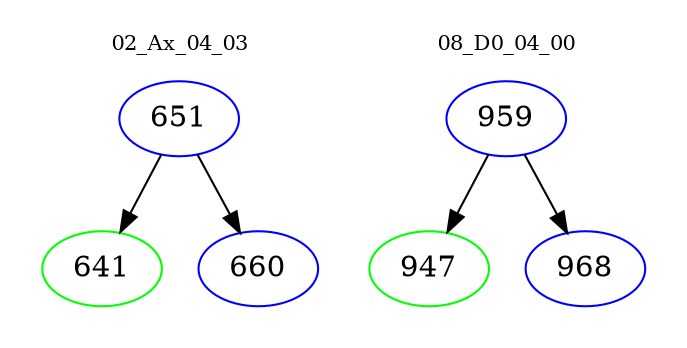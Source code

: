 digraph{
subgraph cluster_0 {
color = white
label = "02_Ax_04_03";
fontsize=10;
T0_651 [label="651", color="blue"]
T0_651 -> T0_641 [color="black"]
T0_641 [label="641", color="green"]
T0_651 -> T0_660 [color="black"]
T0_660 [label="660", color="blue"]
}
subgraph cluster_1 {
color = white
label = "08_D0_04_00";
fontsize=10;
T1_959 [label="959", color="blue"]
T1_959 -> T1_947 [color="black"]
T1_947 [label="947", color="green"]
T1_959 -> T1_968 [color="black"]
T1_968 [label="968", color="blue"]
}
}
